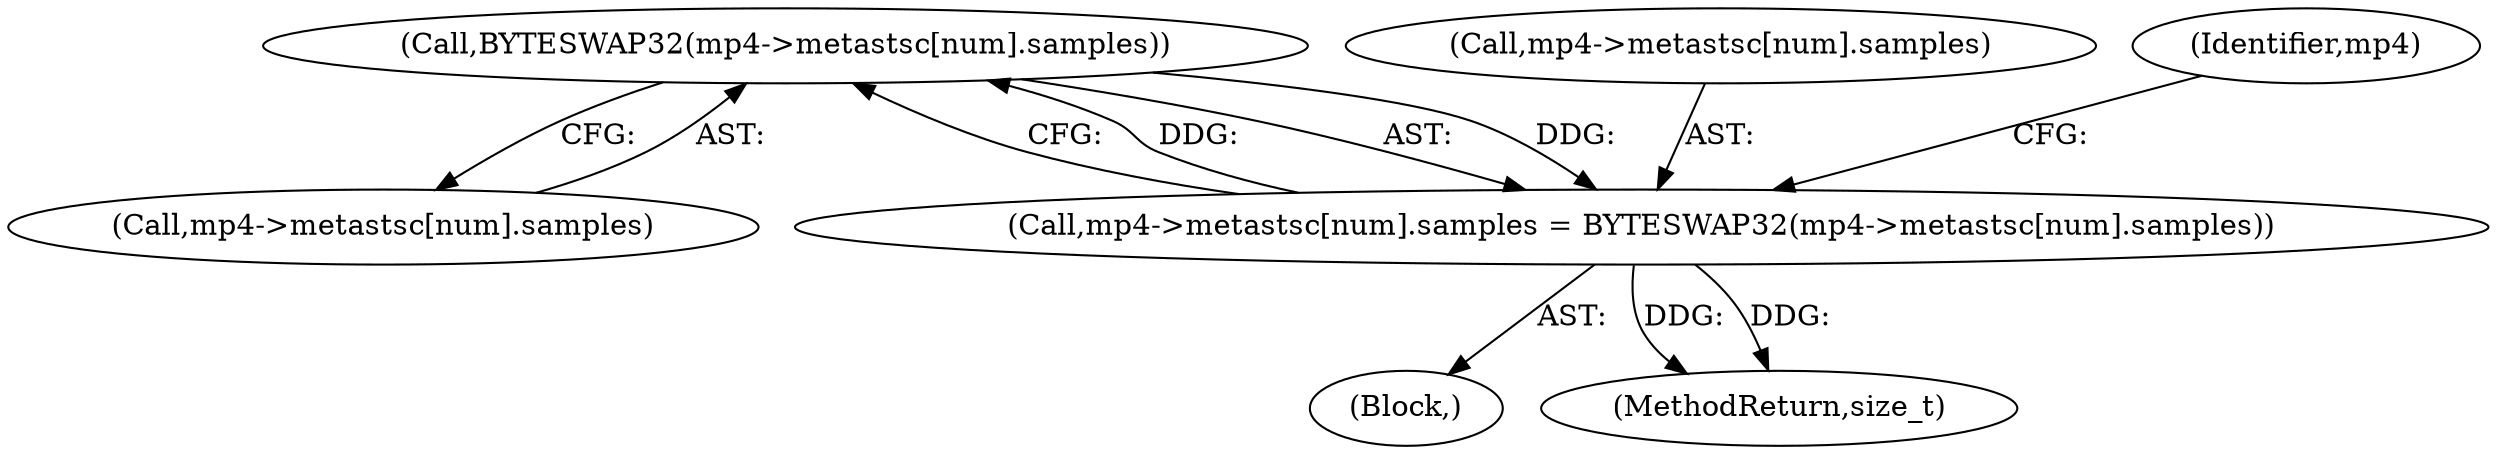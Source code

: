 digraph "0_gpmf-parser_341f12cd5b97ab419e53853ca00176457c9f1681_5@pointer" {
"1000898" [label="(Call,BYTESWAP32(mp4->metastsc[num].samples))"];
"1000890" [label="(Call,mp4->metastsc[num].samples = BYTESWAP32(mp4->metastsc[num].samples))"];
"1000898" [label="(Call,BYTESWAP32(mp4->metastsc[num].samples))"];
"1000899" [label="(Call,mp4->metastsc[num].samples)"];
"1000890" [label="(Call,mp4->metastsc[num].samples = BYTESWAP32(mp4->metastsc[num].samples))"];
"1000871" [label="(Block,)"];
"1000891" [label="(Call,mp4->metastsc[num].samples)"];
"1000910" [label="(Identifier,mp4)"];
"1000898" [label="(Call,BYTESWAP32(mp4->metastsc[num].samples))"];
"1002145" [label="(MethodReturn,size_t)"];
"1000898" -> "1000890"  [label="AST: "];
"1000898" -> "1000899"  [label="CFG: "];
"1000899" -> "1000898"  [label="AST: "];
"1000890" -> "1000898"  [label="CFG: "];
"1000898" -> "1000890"  [label="DDG: "];
"1000890" -> "1000898"  [label="DDG: "];
"1000890" -> "1000871"  [label="AST: "];
"1000891" -> "1000890"  [label="AST: "];
"1000910" -> "1000890"  [label="CFG: "];
"1000890" -> "1002145"  [label="DDG: "];
"1000890" -> "1002145"  [label="DDG: "];
}
